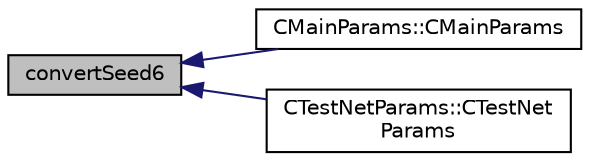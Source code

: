 digraph "convertSeed6"
{
  edge [fontname="Helvetica",fontsize="10",labelfontname="Helvetica",labelfontsize="10"];
  node [fontname="Helvetica",fontsize="10",shape=record];
  rankdir="LR";
  Node1 [label="convertSeed6",height=0.2,width=0.4,color="black", fillcolor="grey75", style="filled", fontcolor="black"];
  Node1 -> Node2 [dir="back",color="midnightblue",fontsize="10",style="solid",fontname="Helvetica"];
  Node2 [label="CMainParams::CMainParams",height=0.2,width=0.4,color="black", fillcolor="white", style="filled",URL="$da/d94/class_c_main_params.html#ab7dfebf3c4dd5cc0ebdfabe1111056d6"];
  Node1 -> Node3 [dir="back",color="midnightblue",fontsize="10",style="solid",fontname="Helvetica"];
  Node3 [label="CTestNetParams::CTestNet\lParams",height=0.2,width=0.4,color="black", fillcolor="white", style="filled",URL="$d1/dfc/class_c_test_net_params.html#abbd5f6e3e94bc8abf99a5dfaff75374a"];
}
